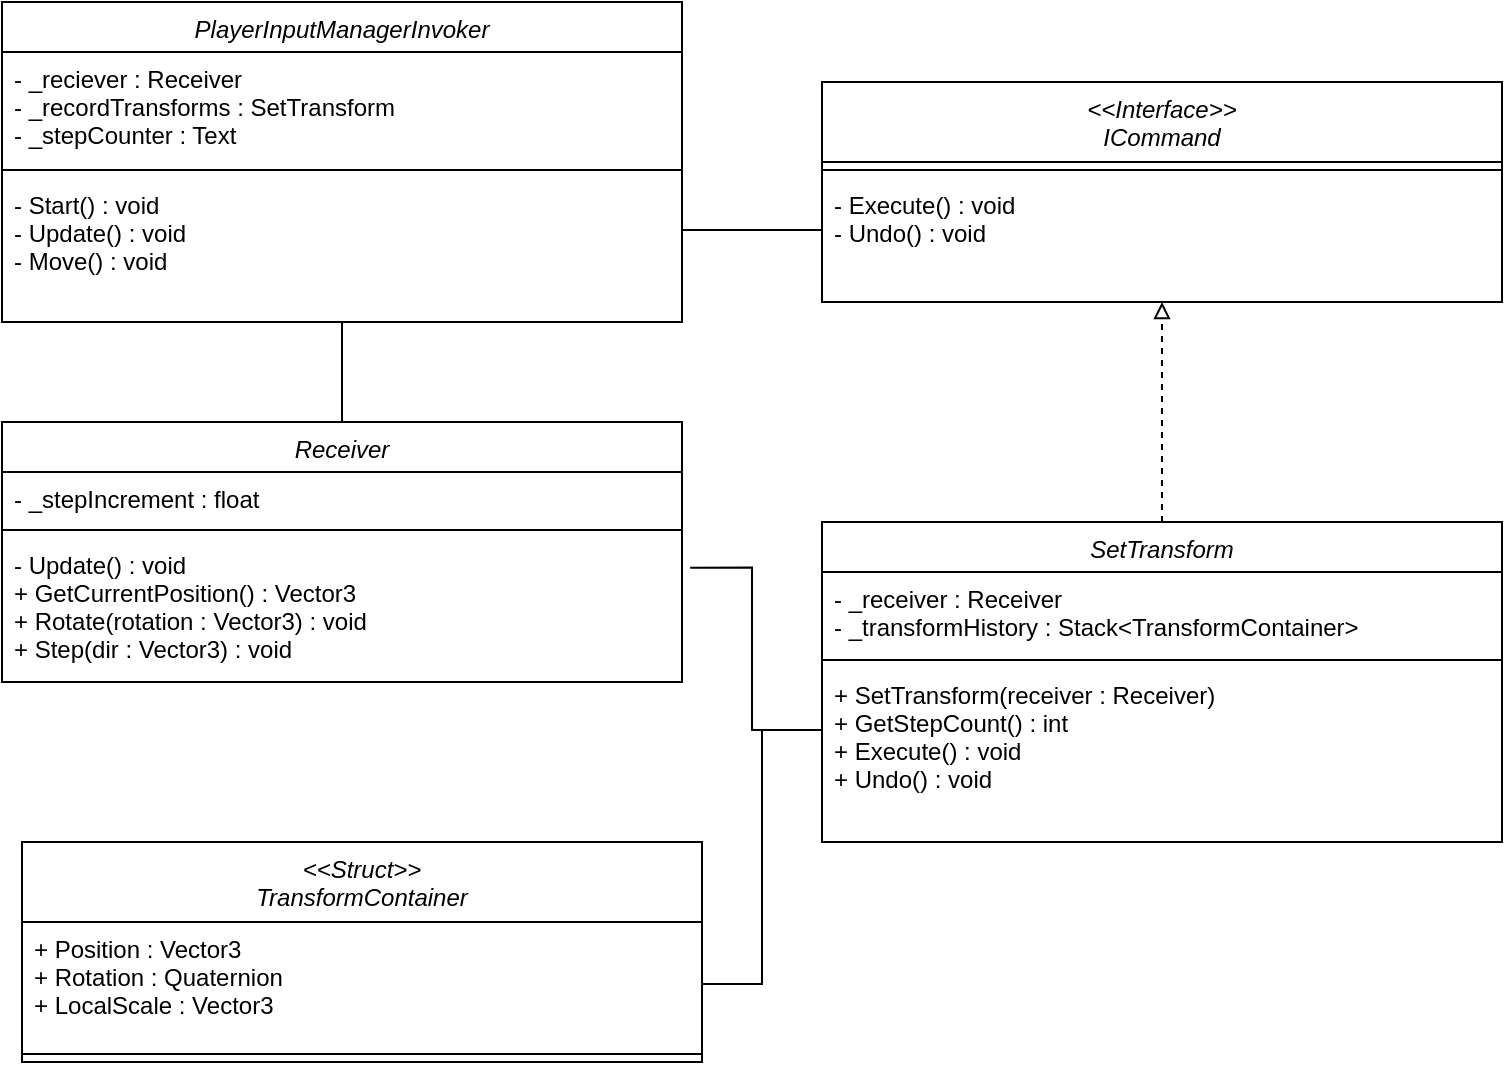 <mxfile version="14.4.9" type="device"><diagram id="C5RBs43oDa-KdzZeNtuy" name="Page-1"><mxGraphModel dx="954" dy="921" grid="1" gridSize="10" guides="1" tooltips="1" connect="1" arrows="1" fold="1" page="1" pageScale="1" pageWidth="827" pageHeight="1169" math="0" shadow="0"><root><mxCell id="WIyWlLk6GJQsqaUBKTNV-0"/><mxCell id="WIyWlLk6GJQsqaUBKTNV-1" parent="WIyWlLk6GJQsqaUBKTNV-0"/><mxCell id="zkfFHV4jXpPFQw0GAbJ--0" value="&lt;&lt;Interface&gt;&gt;&#10;ICommand" style="swimlane;fontStyle=2;align=center;verticalAlign=top;childLayout=stackLayout;horizontal=1;startSize=40;horizontalStack=0;resizeParent=1;resizeLast=0;collapsible=1;marginBottom=0;rounded=0;shadow=0;strokeWidth=1;" parent="WIyWlLk6GJQsqaUBKTNV-1" vertex="1"><mxGeometry x="449" y="160" width="340" height="110" as="geometry"><mxRectangle x="230" y="140" width="160" height="26" as="alternateBounds"/></mxGeometry></mxCell><mxCell id="zkfFHV4jXpPFQw0GAbJ--4" value="" style="line;html=1;strokeWidth=1;align=left;verticalAlign=middle;spacingTop=-1;spacingLeft=3;spacingRight=3;rotatable=0;labelPosition=right;points=[];portConstraint=eastwest;" parent="zkfFHV4jXpPFQw0GAbJ--0" vertex="1"><mxGeometry y="40" width="340" height="8" as="geometry"/></mxCell><mxCell id="zkfFHV4jXpPFQw0GAbJ--5" value="- Execute() : void&#10;- Undo() : void" style="text;align=left;verticalAlign=top;spacingLeft=4;spacingRight=4;overflow=hidden;rotatable=0;points=[[0,0.5],[1,0.5]];portConstraint=eastwest;" parent="zkfFHV4jXpPFQw0GAbJ--0" vertex="1"><mxGeometry y="48" width="340" height="52" as="geometry"/></mxCell><mxCell id="txtUi1iTJ1ff9CYHjYWs-7" value="&lt;&lt;Struct&gt;&gt;&#10;TransformContainer" style="swimlane;fontStyle=2;align=center;verticalAlign=top;childLayout=stackLayout;horizontal=1;startSize=40;horizontalStack=0;resizeParent=1;resizeLast=0;collapsible=1;marginBottom=0;rounded=0;shadow=0;strokeWidth=1;" vertex="1" parent="WIyWlLk6GJQsqaUBKTNV-1"><mxGeometry x="49" y="540" width="340" height="110" as="geometry"><mxRectangle x="230" y="140" width="160" height="26" as="alternateBounds"/></mxGeometry></mxCell><mxCell id="txtUi1iTJ1ff9CYHjYWs-9" value="+ Position : Vector3&#10;+ Rotation : Quaternion&#10;+ LocalScale : Vector3" style="text;align=left;verticalAlign=top;spacingLeft=4;spacingRight=4;overflow=hidden;rotatable=0;points=[[0,0.5],[1,0.5]];portConstraint=eastwest;" vertex="1" parent="txtUi1iTJ1ff9CYHjYWs-7"><mxGeometry y="40" width="340" height="62" as="geometry"/></mxCell><mxCell id="txtUi1iTJ1ff9CYHjYWs-8" value="" style="line;html=1;strokeWidth=1;align=left;verticalAlign=middle;spacingTop=-1;spacingLeft=3;spacingRight=3;rotatable=0;labelPosition=right;points=[];portConstraint=eastwest;" vertex="1" parent="txtUi1iTJ1ff9CYHjYWs-7"><mxGeometry y="102" width="340" height="8" as="geometry"/></mxCell><mxCell id="txtUi1iTJ1ff9CYHjYWs-26" style="edgeStyle=orthogonalEdgeStyle;rounded=0;orthogonalLoop=1;jettySize=auto;html=1;exitX=0.5;exitY=0;exitDx=0;exitDy=0;entryX=0.5;entryY=1;entryDx=0;entryDy=0;dashed=1;endArrow=block;endFill=0;" edge="1" parent="WIyWlLk6GJQsqaUBKTNV-1" source="txtUi1iTJ1ff9CYHjYWs-10" target="zkfFHV4jXpPFQw0GAbJ--0"><mxGeometry relative="1" as="geometry"/></mxCell><mxCell id="txtUi1iTJ1ff9CYHjYWs-10" value="SetTransform" style="swimlane;fontStyle=2;align=center;verticalAlign=top;childLayout=stackLayout;horizontal=1;startSize=25;horizontalStack=0;resizeParent=1;resizeLast=0;collapsible=1;marginBottom=0;rounded=0;shadow=0;strokeWidth=1;" vertex="1" parent="WIyWlLk6GJQsqaUBKTNV-1"><mxGeometry x="449" y="380" width="340" height="160" as="geometry"><mxRectangle x="230" y="140" width="160" height="26" as="alternateBounds"/></mxGeometry></mxCell><mxCell id="txtUi1iTJ1ff9CYHjYWs-3" value="- _receiver : Receiver&#10;- _transformHistory : Stack&lt;TransformContainer&gt;" style="text;align=left;verticalAlign=top;spacingLeft=4;spacingRight=4;overflow=hidden;rotatable=0;points=[[0,0.5],[1,0.5]];portConstraint=eastwest;" vertex="1" parent="txtUi1iTJ1ff9CYHjYWs-10"><mxGeometry y="25" width="340" height="40" as="geometry"/></mxCell><mxCell id="txtUi1iTJ1ff9CYHjYWs-12" value="" style="line;html=1;strokeWidth=1;align=left;verticalAlign=middle;spacingTop=-1;spacingLeft=3;spacingRight=3;rotatable=0;labelPosition=right;points=[];portConstraint=eastwest;" vertex="1" parent="txtUi1iTJ1ff9CYHjYWs-10"><mxGeometry y="65" width="340" height="8" as="geometry"/></mxCell><mxCell id="txtUi1iTJ1ff9CYHjYWs-2" value="+ SetTransform(receiver : Receiver)&#10;+ GetStepCount() : int&#10;+ Execute() : void&#10;+ Undo() : void" style="text;align=left;verticalAlign=top;spacingLeft=4;spacingRight=4;overflow=hidden;rotatable=0;points=[[0,0.5],[1,0.5]];portConstraint=eastwest;" vertex="1" parent="txtUi1iTJ1ff9CYHjYWs-10"><mxGeometry y="73" width="340" height="62" as="geometry"/></mxCell><mxCell id="txtUi1iTJ1ff9CYHjYWs-13" value="Receiver" style="swimlane;fontStyle=2;align=center;verticalAlign=top;childLayout=stackLayout;horizontal=1;startSize=25;horizontalStack=0;resizeParent=1;resizeLast=0;collapsible=1;marginBottom=0;rounded=0;shadow=0;strokeWidth=1;" vertex="1" parent="WIyWlLk6GJQsqaUBKTNV-1"><mxGeometry x="39" y="330" width="340" height="130" as="geometry"><mxRectangle x="230" y="140" width="160" height="26" as="alternateBounds"/></mxGeometry></mxCell><mxCell id="txtUi1iTJ1ff9CYHjYWs-14" value="- _stepIncrement : float" style="text;align=left;verticalAlign=top;spacingLeft=4;spacingRight=4;overflow=hidden;rotatable=0;points=[[0,0.5],[1,0.5]];portConstraint=eastwest;" vertex="1" parent="txtUi1iTJ1ff9CYHjYWs-13"><mxGeometry y="25" width="340" height="25" as="geometry"/></mxCell><mxCell id="txtUi1iTJ1ff9CYHjYWs-15" value="" style="line;html=1;strokeWidth=1;align=left;verticalAlign=middle;spacingTop=-1;spacingLeft=3;spacingRight=3;rotatable=0;labelPosition=right;points=[];portConstraint=eastwest;" vertex="1" parent="txtUi1iTJ1ff9CYHjYWs-13"><mxGeometry y="50" width="340" height="8" as="geometry"/></mxCell><mxCell id="txtUi1iTJ1ff9CYHjYWs-16" value="- Update() : void&#10;+ GetCurrentPosition() : Vector3&#10;+ Rotate(rotation : Vector3) : void&#10;+ Step(dir : Vector3) : void" style="text;align=left;verticalAlign=top;spacingLeft=4;spacingRight=4;overflow=hidden;rotatable=0;points=[[0,0.5],[1,0.5]];portConstraint=eastwest;" vertex="1" parent="txtUi1iTJ1ff9CYHjYWs-13"><mxGeometry y="58" width="340" height="72" as="geometry"/></mxCell><mxCell id="txtUi1iTJ1ff9CYHjYWs-25" style="edgeStyle=orthogonalEdgeStyle;rounded=0;orthogonalLoop=1;jettySize=auto;html=1;exitX=0.5;exitY=1;exitDx=0;exitDy=0;entryX=0.5;entryY=0;entryDx=0;entryDy=0;endArrow=none;endFill=0;" edge="1" parent="WIyWlLk6GJQsqaUBKTNV-1" source="txtUi1iTJ1ff9CYHjYWs-17" target="txtUi1iTJ1ff9CYHjYWs-13"><mxGeometry relative="1" as="geometry"/></mxCell><mxCell id="txtUi1iTJ1ff9CYHjYWs-17" value="PlayerInputManagerInvoker" style="swimlane;fontStyle=2;align=center;verticalAlign=top;childLayout=stackLayout;horizontal=1;startSize=25;horizontalStack=0;resizeParent=1;resizeLast=0;collapsible=1;marginBottom=0;rounded=0;shadow=0;strokeWidth=1;" vertex="1" parent="WIyWlLk6GJQsqaUBKTNV-1"><mxGeometry x="39" y="120" width="340" height="160" as="geometry"><mxRectangle x="230" y="140" width="160" height="26" as="alternateBounds"/></mxGeometry></mxCell><mxCell id="txtUi1iTJ1ff9CYHjYWs-18" value="- _reciever : Receiver&#10;- _recordTransforms : SetTransform&#10;- _stepCounter : Text" style="text;align=left;verticalAlign=top;spacingLeft=4;spacingRight=4;overflow=hidden;rotatable=0;points=[[0,0.5],[1,0.5]];portConstraint=eastwest;" vertex="1" parent="txtUi1iTJ1ff9CYHjYWs-17"><mxGeometry y="25" width="340" height="55" as="geometry"/></mxCell><mxCell id="txtUi1iTJ1ff9CYHjYWs-19" value="" style="line;html=1;strokeWidth=1;align=left;verticalAlign=middle;spacingTop=-1;spacingLeft=3;spacingRight=3;rotatable=0;labelPosition=right;points=[];portConstraint=eastwest;" vertex="1" parent="txtUi1iTJ1ff9CYHjYWs-17"><mxGeometry y="80" width="340" height="8" as="geometry"/></mxCell><mxCell id="txtUi1iTJ1ff9CYHjYWs-20" value="- Start() : void&#10;- Update() : void&#10;- Move() : void" style="text;align=left;verticalAlign=top;spacingLeft=4;spacingRight=4;overflow=hidden;rotatable=0;points=[[0,0.5],[1,0.5]];portConstraint=eastwest;" vertex="1" parent="txtUi1iTJ1ff9CYHjYWs-17"><mxGeometry y="88" width="340" height="52" as="geometry"/></mxCell><mxCell id="txtUi1iTJ1ff9CYHjYWs-23" style="edgeStyle=orthogonalEdgeStyle;rounded=0;orthogonalLoop=1;jettySize=auto;html=1;exitX=1;exitY=0.5;exitDx=0;exitDy=0;entryX=0;entryY=0.5;entryDx=0;entryDy=0;endArrow=none;endFill=0;" edge="1" parent="WIyWlLk6GJQsqaUBKTNV-1" source="txtUi1iTJ1ff9CYHjYWs-20" target="zkfFHV4jXpPFQw0GAbJ--5"><mxGeometry relative="1" as="geometry"/></mxCell><mxCell id="txtUi1iTJ1ff9CYHjYWs-24" style="edgeStyle=orthogonalEdgeStyle;rounded=0;orthogonalLoop=1;jettySize=auto;html=1;exitX=0;exitY=0.5;exitDx=0;exitDy=0;entryX=1.012;entryY=0.206;entryDx=0;entryDy=0;entryPerimeter=0;endArrow=none;endFill=0;" edge="1" parent="WIyWlLk6GJQsqaUBKTNV-1" source="txtUi1iTJ1ff9CYHjYWs-2" target="txtUi1iTJ1ff9CYHjYWs-16"><mxGeometry relative="1" as="geometry"/></mxCell><mxCell id="txtUi1iTJ1ff9CYHjYWs-27" style="edgeStyle=orthogonalEdgeStyle;rounded=0;orthogonalLoop=1;jettySize=auto;html=1;exitX=0;exitY=0.5;exitDx=0;exitDy=0;entryX=1;entryY=0.5;entryDx=0;entryDy=0;endArrow=none;endFill=0;" edge="1" parent="WIyWlLk6GJQsqaUBKTNV-1" source="txtUi1iTJ1ff9CYHjYWs-2" target="txtUi1iTJ1ff9CYHjYWs-9"><mxGeometry relative="1" as="geometry"/></mxCell></root></mxGraphModel></diagram></mxfile>